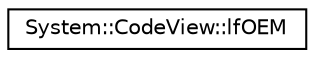 digraph G
{
  edge [fontname="Helvetica",fontsize="10",labelfontname="Helvetica",labelfontsize="10"];
  node [fontname="Helvetica",fontsize="10",shape=record];
  rankdir="LR";
  Node1 [label="System::CodeView::lfOEM",height=0.2,width=0.4,color="black", fillcolor="white", style="filled",URL="$struct_system_1_1_code_view_1_1lf_o_e_m.html"];
}
